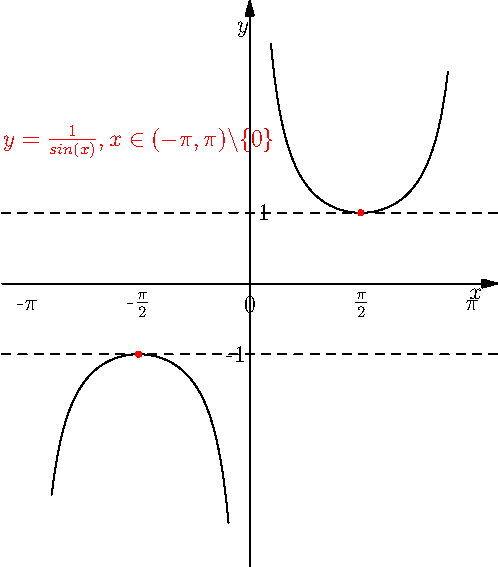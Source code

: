 size(10cm,10cm); 
import math;
import graph;
real f(real x){
  if(x==0) return 0;
  return 1./(sin(x)); 
}


draw(graph(f,-2.8,-0.3,operator ..));
draw(graph(f,0.3,2.8,operator ..));
draw((-3.5,0)--(3.5,0),Arrow);
draw((-3.5,-1)--(3.5,-1),dashed);
draw((-3.5,1)--(3.5,1),dashed);
label("$x$",(3.2,-0.15));
draw((0,-4)--(0,4),Arrow);
label("$y$",(-0.1,3.6));
label("-1",(-0.2,-1));
label("1",(0.2,1));
for( int i=-2;i<3;++i){
  string s;
      if(i%2!=0){
       s =(i>0?"":"-")+"$\frac{"  +"\pi}{2}$";
      } else if(i!=0) {
         s=(i>0? "":"-") +"$\pi$";
      } else {
        s=string(0);
      }
      label(s,(i*pi/2,-0.3));
}
dot((pi/2,1),red);
dot((-pi/2,-1),red);
label("$y=\frac{1}{sin(x)},x\in (-\pi,\pi)\backslash\{0\}$",(-pi/2,2),red);

